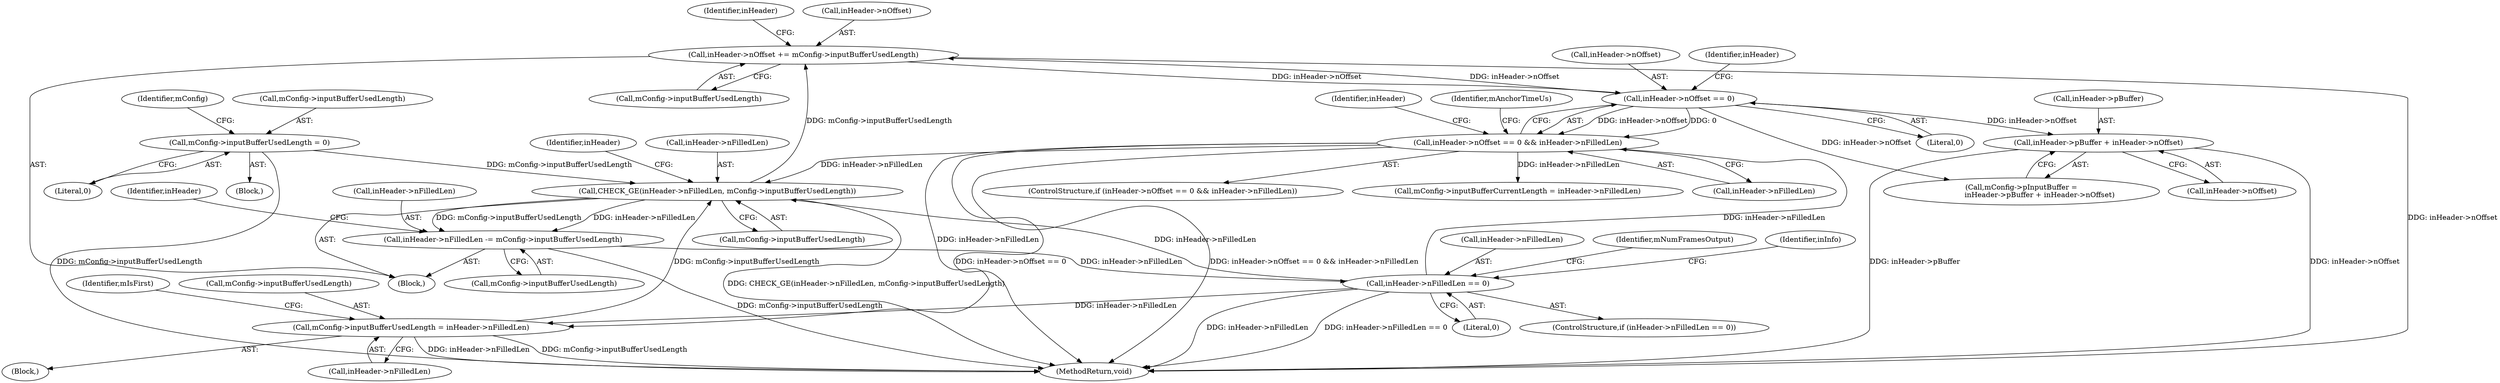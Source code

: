 digraph "0_Android_c2639afac631f5c1ffddf70ee8a6fe943d0bedf9@pointer" {
"1000207" [label="(Call,inHeader->pBuffer + inHeader->nOffset)"];
"1000176" [label="(Call,inHeader->nOffset == 0)"];
"1000506" [label="(Call,inHeader->nOffset += mConfig->inputBufferUsedLength)"];
"1000499" [label="(Call,CHECK_GE(inHeader->nFilledLen, mConfig->inputBufferUsedLength))"];
"1000521" [label="(Call,inHeader->nFilledLen == 0)"];
"1000513" [label="(Call,inHeader->nFilledLen -= mConfig->inputBufferUsedLength)"];
"1000175" [label="(Call,inHeader->nOffset == 0 && inHeader->nFilledLen)"];
"1000238" [label="(Call,mConfig->inputBufferUsedLength = 0)"];
"1000405" [label="(Call,mConfig->inputBufferUsedLength = inHeader->nFilledLen)"];
"1000498" [label="(Block,)"];
"1000564" [label="(MethodReturn,void)"];
"1000208" [label="(Call,inHeader->pBuffer)"];
"1000182" [label="(Identifier,inHeader)"];
"1000177" [label="(Call,inHeader->nOffset)"];
"1000513" [label="(Call,inHeader->nFilledLen -= mConfig->inputBufferUsedLength)"];
"1000238" [label="(Call,mConfig->inputBufferUsedLength = 0)"];
"1000405" [label="(Call,mConfig->inputBufferUsedLength = inHeader->nFilledLen)"];
"1000522" [label="(Call,inHeader->nFilledLen)"];
"1000523" [label="(Identifier,inHeader)"];
"1000174" [label="(ControlStructure,if (inHeader->nOffset == 0 && inHeader->nFilledLen))"];
"1000543" [label="(Identifier,mNumFramesOutput)"];
"1000510" [label="(Call,mConfig->inputBufferUsedLength)"];
"1000207" [label="(Call,inHeader->pBuffer + inHeader->nOffset)"];
"1000515" [label="(Identifier,inHeader)"];
"1000521" [label="(Call,inHeader->nFilledLen == 0)"];
"1000503" [label="(Call,mConfig->inputBufferUsedLength)"];
"1000214" [label="(Call,mConfig->inputBufferCurrentLength = inHeader->nFilledLen)"];
"1000175" [label="(Call,inHeader->nOffset == 0 && inHeader->nFilledLen)"];
"1000239" [label="(Call,mConfig->inputBufferUsedLength)"];
"1000404" [label="(Block,)"];
"1000133" [label="(Block,)"];
"1000514" [label="(Call,inHeader->nFilledLen)"];
"1000525" [label="(Literal,0)"];
"1000196" [label="(Identifier,inHeader)"];
"1000203" [label="(Call,mConfig->pInputBuffer =\n                inHeader->pBuffer + inHeader->nOffset)"];
"1000446" [label="(Identifier,mIsFirst)"];
"1000211" [label="(Call,inHeader->nOffset)"];
"1000499" [label="(Call,CHECK_GE(inHeader->nFilledLen, mConfig->inputBufferUsedLength))"];
"1000176" [label="(Call,inHeader->nOffset == 0)"];
"1000507" [label="(Call,inHeader->nOffset)"];
"1000508" [label="(Identifier,inHeader)"];
"1000409" [label="(Call,inHeader->nFilledLen)"];
"1000500" [label="(Call,inHeader->nFilledLen)"];
"1000520" [label="(ControlStructure,if (inHeader->nFilledLen == 0))"];
"1000245" [label="(Identifier,mConfig)"];
"1000180" [label="(Literal,0)"];
"1000506" [label="(Call,inHeader->nOffset += mConfig->inputBufferUsedLength)"];
"1000242" [label="(Literal,0)"];
"1000529" [label="(Identifier,inInfo)"];
"1000517" [label="(Call,mConfig->inputBufferUsedLength)"];
"1000181" [label="(Call,inHeader->nFilledLen)"];
"1000406" [label="(Call,mConfig->inputBufferUsedLength)"];
"1000186" [label="(Identifier,mAnchorTimeUs)"];
"1000207" -> "1000203"  [label="AST: "];
"1000207" -> "1000211"  [label="CFG: "];
"1000208" -> "1000207"  [label="AST: "];
"1000211" -> "1000207"  [label="AST: "];
"1000203" -> "1000207"  [label="CFG: "];
"1000207" -> "1000564"  [label="DDG: inHeader->pBuffer"];
"1000207" -> "1000564"  [label="DDG: inHeader->nOffset"];
"1000176" -> "1000207"  [label="DDG: inHeader->nOffset"];
"1000176" -> "1000175"  [label="AST: "];
"1000176" -> "1000180"  [label="CFG: "];
"1000177" -> "1000176"  [label="AST: "];
"1000180" -> "1000176"  [label="AST: "];
"1000182" -> "1000176"  [label="CFG: "];
"1000175" -> "1000176"  [label="CFG: "];
"1000176" -> "1000175"  [label="DDG: inHeader->nOffset"];
"1000176" -> "1000175"  [label="DDG: 0"];
"1000506" -> "1000176"  [label="DDG: inHeader->nOffset"];
"1000176" -> "1000203"  [label="DDG: inHeader->nOffset"];
"1000176" -> "1000506"  [label="DDG: inHeader->nOffset"];
"1000506" -> "1000498"  [label="AST: "];
"1000506" -> "1000510"  [label="CFG: "];
"1000507" -> "1000506"  [label="AST: "];
"1000510" -> "1000506"  [label="AST: "];
"1000515" -> "1000506"  [label="CFG: "];
"1000506" -> "1000564"  [label="DDG: inHeader->nOffset"];
"1000499" -> "1000506"  [label="DDG: mConfig->inputBufferUsedLength"];
"1000499" -> "1000498"  [label="AST: "];
"1000499" -> "1000503"  [label="CFG: "];
"1000500" -> "1000499"  [label="AST: "];
"1000503" -> "1000499"  [label="AST: "];
"1000508" -> "1000499"  [label="CFG: "];
"1000499" -> "1000564"  [label="DDG: CHECK_GE(inHeader->nFilledLen, mConfig->inputBufferUsedLength)"];
"1000521" -> "1000499"  [label="DDG: inHeader->nFilledLen"];
"1000175" -> "1000499"  [label="DDG: inHeader->nFilledLen"];
"1000238" -> "1000499"  [label="DDG: mConfig->inputBufferUsedLength"];
"1000405" -> "1000499"  [label="DDG: mConfig->inputBufferUsedLength"];
"1000499" -> "1000513"  [label="DDG: mConfig->inputBufferUsedLength"];
"1000499" -> "1000513"  [label="DDG: inHeader->nFilledLen"];
"1000521" -> "1000520"  [label="AST: "];
"1000521" -> "1000525"  [label="CFG: "];
"1000522" -> "1000521"  [label="AST: "];
"1000525" -> "1000521"  [label="AST: "];
"1000529" -> "1000521"  [label="CFG: "];
"1000543" -> "1000521"  [label="CFG: "];
"1000521" -> "1000564"  [label="DDG: inHeader->nFilledLen"];
"1000521" -> "1000564"  [label="DDG: inHeader->nFilledLen == 0"];
"1000521" -> "1000175"  [label="DDG: inHeader->nFilledLen"];
"1000521" -> "1000405"  [label="DDG: inHeader->nFilledLen"];
"1000513" -> "1000521"  [label="DDG: inHeader->nFilledLen"];
"1000513" -> "1000498"  [label="AST: "];
"1000513" -> "1000517"  [label="CFG: "];
"1000514" -> "1000513"  [label="AST: "];
"1000517" -> "1000513"  [label="AST: "];
"1000523" -> "1000513"  [label="CFG: "];
"1000513" -> "1000564"  [label="DDG: mConfig->inputBufferUsedLength"];
"1000175" -> "1000174"  [label="AST: "];
"1000175" -> "1000181"  [label="CFG: "];
"1000181" -> "1000175"  [label="AST: "];
"1000186" -> "1000175"  [label="CFG: "];
"1000196" -> "1000175"  [label="CFG: "];
"1000175" -> "1000564"  [label="DDG: inHeader->nOffset == 0"];
"1000175" -> "1000564"  [label="DDG: inHeader->nOffset == 0 && inHeader->nFilledLen"];
"1000175" -> "1000214"  [label="DDG: inHeader->nFilledLen"];
"1000175" -> "1000405"  [label="DDG: inHeader->nFilledLen"];
"1000238" -> "1000133"  [label="AST: "];
"1000238" -> "1000242"  [label="CFG: "];
"1000239" -> "1000238"  [label="AST: "];
"1000242" -> "1000238"  [label="AST: "];
"1000245" -> "1000238"  [label="CFG: "];
"1000238" -> "1000564"  [label="DDG: mConfig->inputBufferUsedLength"];
"1000405" -> "1000404"  [label="AST: "];
"1000405" -> "1000409"  [label="CFG: "];
"1000406" -> "1000405"  [label="AST: "];
"1000409" -> "1000405"  [label="AST: "];
"1000446" -> "1000405"  [label="CFG: "];
"1000405" -> "1000564"  [label="DDG: inHeader->nFilledLen"];
"1000405" -> "1000564"  [label="DDG: mConfig->inputBufferUsedLength"];
}
